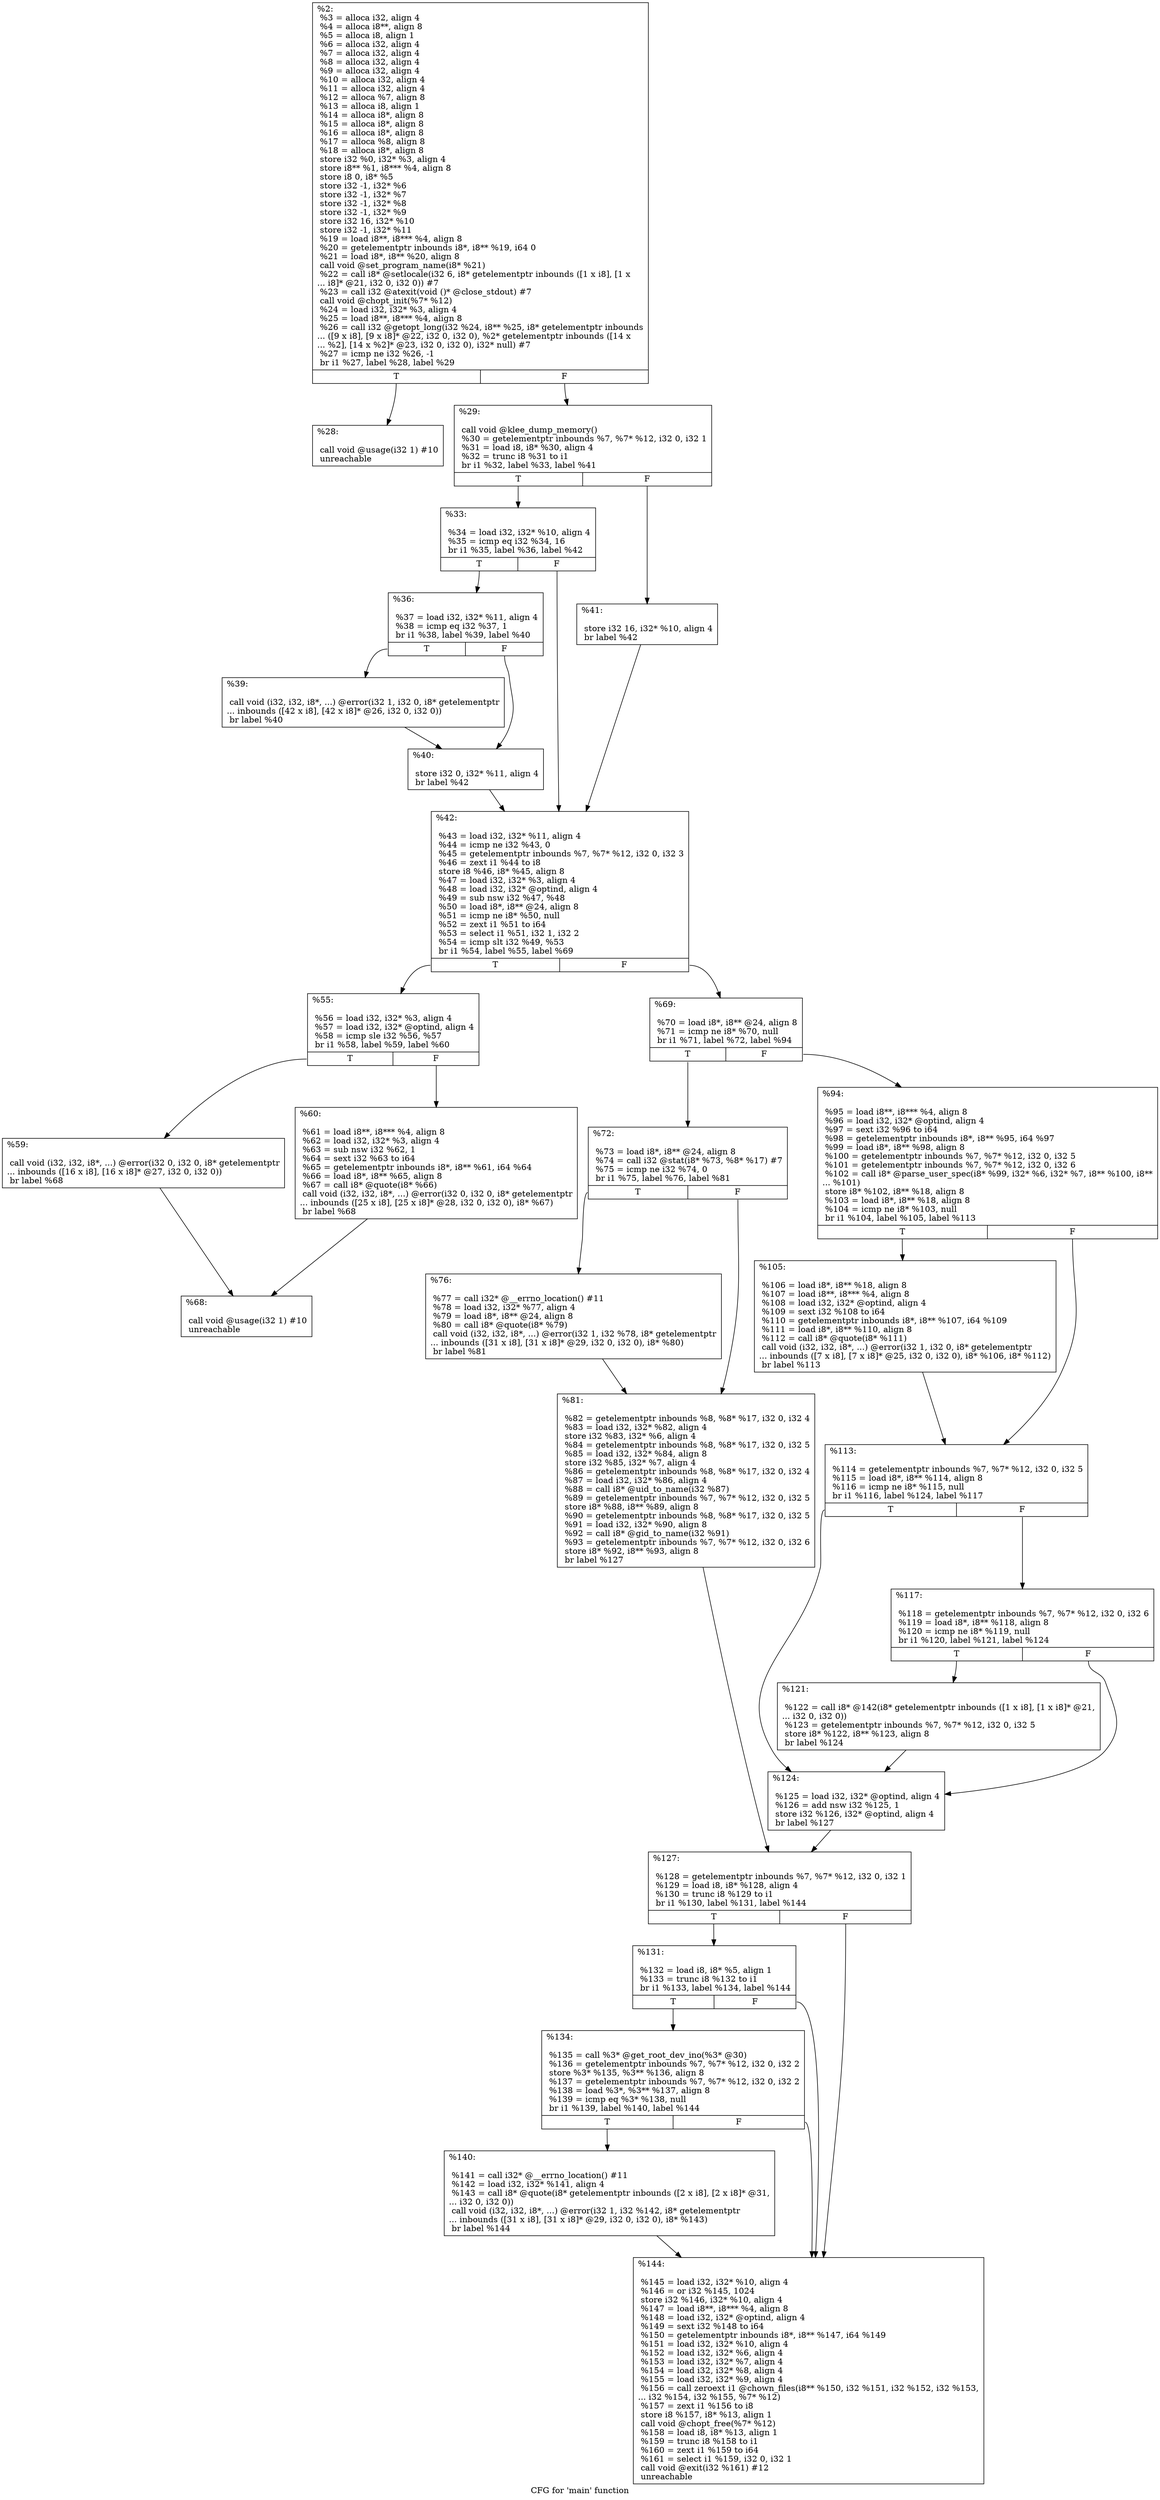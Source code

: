 digraph "CFG for 'main' function" {
	label="CFG for 'main' function";

	Node0x4628870 [shape=record,label="{%2:\l  %3 = alloca i32, align 4\l  %4 = alloca i8**, align 8\l  %5 = alloca i8, align 1\l  %6 = alloca i32, align 4\l  %7 = alloca i32, align 4\l  %8 = alloca i32, align 4\l  %9 = alloca i32, align 4\l  %10 = alloca i32, align 4\l  %11 = alloca i32, align 4\l  %12 = alloca %7, align 8\l  %13 = alloca i8, align 1\l  %14 = alloca i8*, align 8\l  %15 = alloca i8*, align 8\l  %16 = alloca i8*, align 8\l  %17 = alloca %8, align 8\l  %18 = alloca i8*, align 8\l  store i32 %0, i32* %3, align 4\l  store i8** %1, i8*** %4, align 8\l  store i8 0, i8* %5\l  store i32 -1, i32* %6\l  store i32 -1, i32* %7\l  store i32 -1, i32* %8\l  store i32 -1, i32* %9\l  store i32 16, i32* %10\l  store i32 -1, i32* %11\l  %19 = load i8**, i8*** %4, align 8\l  %20 = getelementptr inbounds i8*, i8** %19, i64 0\l  %21 = load i8*, i8** %20, align 8\l  call void @set_program_name(i8* %21)\l  %22 = call i8* @setlocale(i32 6, i8* getelementptr inbounds ([1 x i8], [1 x\l... i8]* @21, i32 0, i32 0)) #7\l  %23 = call i32 @atexit(void ()* @close_stdout) #7\l  call void @chopt_init(%7* %12)\l  %24 = load i32, i32* %3, align 4\l  %25 = load i8**, i8*** %4, align 8\l  %26 = call i32 @getopt_long(i32 %24, i8** %25, i8* getelementptr inbounds\l... ([9 x i8], [9 x i8]* @22, i32 0, i32 0), %2* getelementptr inbounds ([14 x\l... %2], [14 x %2]* @23, i32 0, i32 0), i32* null) #7\l  %27 = icmp ne i32 %26, -1\l  br i1 %27, label %28, label %29\l|{<s0>T|<s1>F}}"];
	Node0x4628870:s0 -> Node0x46288c0;
	Node0x4628870:s1 -> Node0x4628910;
	Node0x46288c0 [shape=record,label="{%28:\l\l  call void @usage(i32 1) #10\l  unreachable\l}"];
	Node0x4628910 [shape=record,label="{%29:\l\l  call void @klee_dump_memory()\l  %30 = getelementptr inbounds %7, %7* %12, i32 0, i32 1\l  %31 = load i8, i8* %30, align 4\l  %32 = trunc i8 %31 to i1\l  br i1 %32, label %33, label %41\l|{<s0>T|<s1>F}}"];
	Node0x4628910:s0 -> Node0x4628960;
	Node0x4628910:s1 -> Node0x4628aa0;
	Node0x4628960 [shape=record,label="{%33:\l\l  %34 = load i32, i32* %10, align 4\l  %35 = icmp eq i32 %34, 16\l  br i1 %35, label %36, label %42\l|{<s0>T|<s1>F}}"];
	Node0x4628960:s0 -> Node0x46289b0;
	Node0x4628960:s1 -> Node0x4628af0;
	Node0x46289b0 [shape=record,label="{%36:\l\l  %37 = load i32, i32* %11, align 4\l  %38 = icmp eq i32 %37, 1\l  br i1 %38, label %39, label %40\l|{<s0>T|<s1>F}}"];
	Node0x46289b0:s0 -> Node0x4628a00;
	Node0x46289b0:s1 -> Node0x4628a50;
	Node0x4628a00 [shape=record,label="{%39:\l\l  call void (i32, i32, i8*, ...) @error(i32 1, i32 0, i8* getelementptr\l... inbounds ([42 x i8], [42 x i8]* @26, i32 0, i32 0))\l  br label %40\l}"];
	Node0x4628a00 -> Node0x4628a50;
	Node0x4628a50 [shape=record,label="{%40:\l\l  store i32 0, i32* %11, align 4\l  br label %42\l}"];
	Node0x4628a50 -> Node0x4628af0;
	Node0x4628aa0 [shape=record,label="{%41:\l\l  store i32 16, i32* %10, align 4\l  br label %42\l}"];
	Node0x4628aa0 -> Node0x4628af0;
	Node0x4628af0 [shape=record,label="{%42:\l\l  %43 = load i32, i32* %11, align 4\l  %44 = icmp ne i32 %43, 0\l  %45 = getelementptr inbounds %7, %7* %12, i32 0, i32 3\l  %46 = zext i1 %44 to i8\l  store i8 %46, i8* %45, align 8\l  %47 = load i32, i32* %3, align 4\l  %48 = load i32, i32* @optind, align 4\l  %49 = sub nsw i32 %47, %48\l  %50 = load i8*, i8** @24, align 8\l  %51 = icmp ne i8* %50, null\l  %52 = zext i1 %51 to i64\l  %53 = select i1 %51, i32 1, i32 2\l  %54 = icmp slt i32 %49, %53\l  br i1 %54, label %55, label %69\l|{<s0>T|<s1>F}}"];
	Node0x4628af0:s0 -> Node0x4628b40;
	Node0x4628af0:s1 -> Node0x4628c80;
	Node0x4628b40 [shape=record,label="{%55:\l\l  %56 = load i32, i32* %3, align 4\l  %57 = load i32, i32* @optind, align 4\l  %58 = icmp sle i32 %56, %57\l  br i1 %58, label %59, label %60\l|{<s0>T|<s1>F}}"];
	Node0x4628b40:s0 -> Node0x4628b90;
	Node0x4628b40:s1 -> Node0x4628be0;
	Node0x4628b90 [shape=record,label="{%59:\l\l  call void (i32, i32, i8*, ...) @error(i32 0, i32 0, i8* getelementptr\l... inbounds ([16 x i8], [16 x i8]* @27, i32 0, i32 0))\l  br label %68\l}"];
	Node0x4628b90 -> Node0x4628c30;
	Node0x4628be0 [shape=record,label="{%60:\l\l  %61 = load i8**, i8*** %4, align 8\l  %62 = load i32, i32* %3, align 4\l  %63 = sub nsw i32 %62, 1\l  %64 = sext i32 %63 to i64\l  %65 = getelementptr inbounds i8*, i8** %61, i64 %64\l  %66 = load i8*, i8** %65, align 8\l  %67 = call i8* @quote(i8* %66)\l  call void (i32, i32, i8*, ...) @error(i32 0, i32 0, i8* getelementptr\l... inbounds ([25 x i8], [25 x i8]* @28, i32 0, i32 0), i8* %67)\l  br label %68\l}"];
	Node0x4628be0 -> Node0x4628c30;
	Node0x4628c30 [shape=record,label="{%68:\l\l  call void @usage(i32 1) #10\l  unreachable\l}"];
	Node0x4628c80 [shape=record,label="{%69:\l\l  %70 = load i8*, i8** @24, align 8\l  %71 = icmp ne i8* %70, null\l  br i1 %71, label %72, label %94\l|{<s0>T|<s1>F}}"];
	Node0x4628c80:s0 -> Node0x4628cd0;
	Node0x4628c80:s1 -> Node0x4628dc0;
	Node0x4628cd0 [shape=record,label="{%72:\l\l  %73 = load i8*, i8** @24, align 8\l  %74 = call i32 @stat(i8* %73, %8* %17) #7\l  %75 = icmp ne i32 %74, 0\l  br i1 %75, label %76, label %81\l|{<s0>T|<s1>F}}"];
	Node0x4628cd0:s0 -> Node0x4628d20;
	Node0x4628cd0:s1 -> Node0x4628d70;
	Node0x4628d20 [shape=record,label="{%76:\l\l  %77 = call i32* @__errno_location() #11\l  %78 = load i32, i32* %77, align 4\l  %79 = load i8*, i8** @24, align 8\l  %80 = call i8* @quote(i8* %79)\l  call void (i32, i32, i8*, ...) @error(i32 1, i32 %78, i8* getelementptr\l... inbounds ([31 x i8], [31 x i8]* @29, i32 0, i32 0), i8* %80)\l  br label %81\l}"];
	Node0x4628d20 -> Node0x4628d70;
	Node0x4628d70 [shape=record,label="{%81:\l\l  %82 = getelementptr inbounds %8, %8* %17, i32 0, i32 4\l  %83 = load i32, i32* %82, align 4\l  store i32 %83, i32* %6, align 4\l  %84 = getelementptr inbounds %8, %8* %17, i32 0, i32 5\l  %85 = load i32, i32* %84, align 8\l  store i32 %85, i32* %7, align 4\l  %86 = getelementptr inbounds %8, %8* %17, i32 0, i32 4\l  %87 = load i32, i32* %86, align 4\l  %88 = call i8* @uid_to_name(i32 %87)\l  %89 = getelementptr inbounds %7, %7* %12, i32 0, i32 5\l  store i8* %88, i8** %89, align 8\l  %90 = getelementptr inbounds %8, %8* %17, i32 0, i32 5\l  %91 = load i32, i32* %90, align 8\l  %92 = call i8* @gid_to_name(i32 %91)\l  %93 = getelementptr inbounds %7, %7* %12, i32 0, i32 6\l  store i8* %92, i8** %93, align 8\l  br label %127\l}"];
	Node0x4628d70 -> Node0x4628fa0;
	Node0x4628dc0 [shape=record,label="{%94:\l\l  %95 = load i8**, i8*** %4, align 8\l  %96 = load i32, i32* @optind, align 4\l  %97 = sext i32 %96 to i64\l  %98 = getelementptr inbounds i8*, i8** %95, i64 %97\l  %99 = load i8*, i8** %98, align 8\l  %100 = getelementptr inbounds %7, %7* %12, i32 0, i32 5\l  %101 = getelementptr inbounds %7, %7* %12, i32 0, i32 6\l  %102 = call i8* @parse_user_spec(i8* %99, i32* %6, i32* %7, i8** %100, i8**\l... %101)\l  store i8* %102, i8** %18, align 8\l  %103 = load i8*, i8** %18, align 8\l  %104 = icmp ne i8* %103, null\l  br i1 %104, label %105, label %113\l|{<s0>T|<s1>F}}"];
	Node0x4628dc0:s0 -> Node0x4628e10;
	Node0x4628dc0:s1 -> Node0x4628e60;
	Node0x4628e10 [shape=record,label="{%105:\l\l  %106 = load i8*, i8** %18, align 8\l  %107 = load i8**, i8*** %4, align 8\l  %108 = load i32, i32* @optind, align 4\l  %109 = sext i32 %108 to i64\l  %110 = getelementptr inbounds i8*, i8** %107, i64 %109\l  %111 = load i8*, i8** %110, align 8\l  %112 = call i8* @quote(i8* %111)\l  call void (i32, i32, i8*, ...) @error(i32 1, i32 0, i8* getelementptr\l... inbounds ([7 x i8], [7 x i8]* @25, i32 0, i32 0), i8* %106, i8* %112)\l  br label %113\l}"];
	Node0x4628e10 -> Node0x4628e60;
	Node0x4628e60 [shape=record,label="{%113:\l\l  %114 = getelementptr inbounds %7, %7* %12, i32 0, i32 5\l  %115 = load i8*, i8** %114, align 8\l  %116 = icmp ne i8* %115, null\l  br i1 %116, label %124, label %117\l|{<s0>T|<s1>F}}"];
	Node0x4628e60:s0 -> Node0x4628f50;
	Node0x4628e60:s1 -> Node0x4628eb0;
	Node0x4628eb0 [shape=record,label="{%117:\l\l  %118 = getelementptr inbounds %7, %7* %12, i32 0, i32 6\l  %119 = load i8*, i8** %118, align 8\l  %120 = icmp ne i8* %119, null\l  br i1 %120, label %121, label %124\l|{<s0>T|<s1>F}}"];
	Node0x4628eb0:s0 -> Node0x4628f00;
	Node0x4628eb0:s1 -> Node0x4628f50;
	Node0x4628f00 [shape=record,label="{%121:\l\l  %122 = call i8* @142(i8* getelementptr inbounds ([1 x i8], [1 x i8]* @21,\l... i32 0, i32 0))\l  %123 = getelementptr inbounds %7, %7* %12, i32 0, i32 5\l  store i8* %122, i8** %123, align 8\l  br label %124\l}"];
	Node0x4628f00 -> Node0x4628f50;
	Node0x4628f50 [shape=record,label="{%124:\l\l  %125 = load i32, i32* @optind, align 4\l  %126 = add nsw i32 %125, 1\l  store i32 %126, i32* @optind, align 4\l  br label %127\l}"];
	Node0x4628f50 -> Node0x4628fa0;
	Node0x4628fa0 [shape=record,label="{%127:\l\l  %128 = getelementptr inbounds %7, %7* %12, i32 0, i32 1\l  %129 = load i8, i8* %128, align 4\l  %130 = trunc i8 %129 to i1\l  br i1 %130, label %131, label %144\l|{<s0>T|<s1>F}}"];
	Node0x4628fa0:s0 -> Node0x4628ff0;
	Node0x4628fa0:s1 -> Node0x46290e0;
	Node0x4628ff0 [shape=record,label="{%131:\l\l  %132 = load i8, i8* %5, align 1\l  %133 = trunc i8 %132 to i1\l  br i1 %133, label %134, label %144\l|{<s0>T|<s1>F}}"];
	Node0x4628ff0:s0 -> Node0x4629040;
	Node0x4628ff0:s1 -> Node0x46290e0;
	Node0x4629040 [shape=record,label="{%134:\l\l  %135 = call %3* @get_root_dev_ino(%3* @30)\l  %136 = getelementptr inbounds %7, %7* %12, i32 0, i32 2\l  store %3* %135, %3** %136, align 8\l  %137 = getelementptr inbounds %7, %7* %12, i32 0, i32 2\l  %138 = load %3*, %3** %137, align 8\l  %139 = icmp eq %3* %138, null\l  br i1 %139, label %140, label %144\l|{<s0>T|<s1>F}}"];
	Node0x4629040:s0 -> Node0x4629090;
	Node0x4629040:s1 -> Node0x46290e0;
	Node0x4629090 [shape=record,label="{%140:\l\l  %141 = call i32* @__errno_location() #11\l  %142 = load i32, i32* %141, align 4\l  %143 = call i8* @quote(i8* getelementptr inbounds ([2 x i8], [2 x i8]* @31,\l... i32 0, i32 0))\l  call void (i32, i32, i8*, ...) @error(i32 1, i32 %142, i8* getelementptr\l... inbounds ([31 x i8], [31 x i8]* @29, i32 0, i32 0), i8* %143)\l  br label %144\l}"];
	Node0x4629090 -> Node0x46290e0;
	Node0x46290e0 [shape=record,label="{%144:\l\l  %145 = load i32, i32* %10, align 4\l  %146 = or i32 %145, 1024\l  store i32 %146, i32* %10, align 4\l  %147 = load i8**, i8*** %4, align 8\l  %148 = load i32, i32* @optind, align 4\l  %149 = sext i32 %148 to i64\l  %150 = getelementptr inbounds i8*, i8** %147, i64 %149\l  %151 = load i32, i32* %10, align 4\l  %152 = load i32, i32* %6, align 4\l  %153 = load i32, i32* %7, align 4\l  %154 = load i32, i32* %8, align 4\l  %155 = load i32, i32* %9, align 4\l  %156 = call zeroext i1 @chown_files(i8** %150, i32 %151, i32 %152, i32 %153,\l... i32 %154, i32 %155, %7* %12)\l  %157 = zext i1 %156 to i8\l  store i8 %157, i8* %13, align 1\l  call void @chopt_free(%7* %12)\l  %158 = load i8, i8* %13, align 1\l  %159 = trunc i8 %158 to i1\l  %160 = zext i1 %159 to i64\l  %161 = select i1 %159, i32 0, i32 1\l  call void @exit(i32 %161) #12\l  unreachable\l}"];
}
